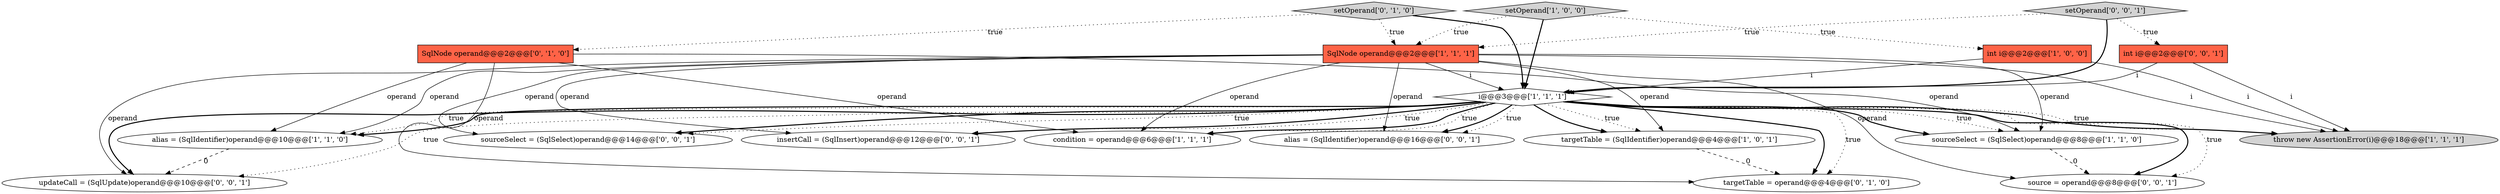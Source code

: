 digraph {
9 [style = filled, label = "SqlNode operand@@@2@@@['0', '1', '0']", fillcolor = tomato, shape = box image = "AAA0AAABBB2BBB"];
16 [style = filled, label = "updateCall = (SqlUpdate)operand@@@10@@@['0', '0', '1']", fillcolor = white, shape = ellipse image = "AAA0AAABBB3BBB"];
5 [style = filled, label = "alias = (SqlIdentifier)operand@@@10@@@['1', '1', '0']", fillcolor = white, shape = ellipse image = "AAA0AAABBB1BBB"];
3 [style = filled, label = "throw new AssertionError(i)@@@18@@@['1', '1', '1']", fillcolor = lightgray, shape = ellipse image = "AAA0AAABBB1BBB"];
0 [style = filled, label = "targetTable = (SqlIdentifier)operand@@@4@@@['1', '0', '1']", fillcolor = white, shape = ellipse image = "AAA0AAABBB1BBB"];
7 [style = filled, label = "SqlNode operand@@@2@@@['1', '1', '1']", fillcolor = tomato, shape = box image = "AAA0AAABBB1BBB"];
11 [style = filled, label = "targetTable = operand@@@4@@@['0', '1', '0']", fillcolor = white, shape = ellipse image = "AAA1AAABBB2BBB"];
1 [style = filled, label = "setOperand['1', '0', '0']", fillcolor = lightgray, shape = diamond image = "AAA0AAABBB1BBB"];
6 [style = filled, label = "int i@@@2@@@['1', '0', '0']", fillcolor = tomato, shape = box image = "AAA0AAABBB1BBB"];
15 [style = filled, label = "source = operand@@@8@@@['0', '0', '1']", fillcolor = white, shape = ellipse image = "AAA0AAABBB3BBB"];
8 [style = filled, label = "i@@@3@@@['1', '1', '1']", fillcolor = white, shape = diamond image = "AAA0AAABBB1BBB"];
18 [style = filled, label = "insertCall = (SqlInsert)operand@@@12@@@['0', '0', '1']", fillcolor = white, shape = ellipse image = "AAA0AAABBB3BBB"];
13 [style = filled, label = "sourceSelect = (SqlSelect)operand@@@14@@@['0', '0', '1']", fillcolor = white, shape = ellipse image = "AAA0AAABBB3BBB"];
2 [style = filled, label = "condition = operand@@@6@@@['1', '1', '1']", fillcolor = white, shape = ellipse image = "AAA0AAABBB1BBB"];
10 [style = filled, label = "setOperand['0', '1', '0']", fillcolor = lightgray, shape = diamond image = "AAA0AAABBB2BBB"];
14 [style = filled, label = "int i@@@2@@@['0', '0', '1']", fillcolor = tomato, shape = box image = "AAA0AAABBB3BBB"];
12 [style = filled, label = "setOperand['0', '0', '1']", fillcolor = lightgray, shape = diamond image = "AAA0AAABBB3BBB"];
17 [style = filled, label = "alias = (SqlIdentifier)operand@@@16@@@['0', '0', '1']", fillcolor = white, shape = ellipse image = "AAA0AAABBB3BBB"];
4 [style = filled, label = "sourceSelect = (SqlSelect)operand@@@8@@@['1', '1', '0']", fillcolor = white, shape = ellipse image = "AAA0AAABBB1BBB"];
8->16 [style = bold, label=""];
12->7 [style = dotted, label="true"];
8->11 [style = dotted, label="true"];
7->0 [style = solid, label="operand"];
5->16 [style = dashed, label="0"];
8->16 [style = dotted, label="true"];
8->5 [style = bold, label=""];
8->4 [style = bold, label=""];
8->0 [style = bold, label=""];
1->7 [style = dotted, label="true"];
1->8 [style = bold, label=""];
10->8 [style = bold, label=""];
4->15 [style = dashed, label="0"];
8->2 [style = dotted, label="true"];
7->17 [style = solid, label="operand"];
7->3 [style = solid, label="i"];
6->8 [style = solid, label="i"];
1->6 [style = dotted, label="true"];
10->7 [style = dotted, label="true"];
8->17 [style = bold, label=""];
7->2 [style = solid, label="operand"];
8->3 [style = bold, label=""];
7->5 [style = solid, label="operand"];
6->3 [style = solid, label="i"];
9->5 [style = solid, label="operand"];
8->18 [style = bold, label=""];
7->4 [style = solid, label="operand"];
7->8 [style = solid, label="i"];
8->11 [style = bold, label=""];
8->2 [style = bold, label=""];
8->15 [style = dotted, label="true"];
0->11 [style = dashed, label="0"];
14->8 [style = solid, label="i"];
9->11 [style = solid, label="operand"];
12->14 [style = dotted, label="true"];
8->13 [style = dotted, label="true"];
8->15 [style = bold, label=""];
8->13 [style = bold, label=""];
8->5 [style = dotted, label="true"];
7->18 [style = solid, label="operand"];
8->3 [style = dotted, label="true"];
7->16 [style = solid, label="operand"];
8->18 [style = dotted, label="true"];
12->8 [style = bold, label=""];
8->4 [style = dotted, label="true"];
9->2 [style = solid, label="operand"];
10->9 [style = dotted, label="true"];
8->17 [style = dotted, label="true"];
7->15 [style = solid, label="operand"];
14->3 [style = solid, label="i"];
8->0 [style = dotted, label="true"];
9->4 [style = solid, label="operand"];
7->13 [style = solid, label="operand"];
}
